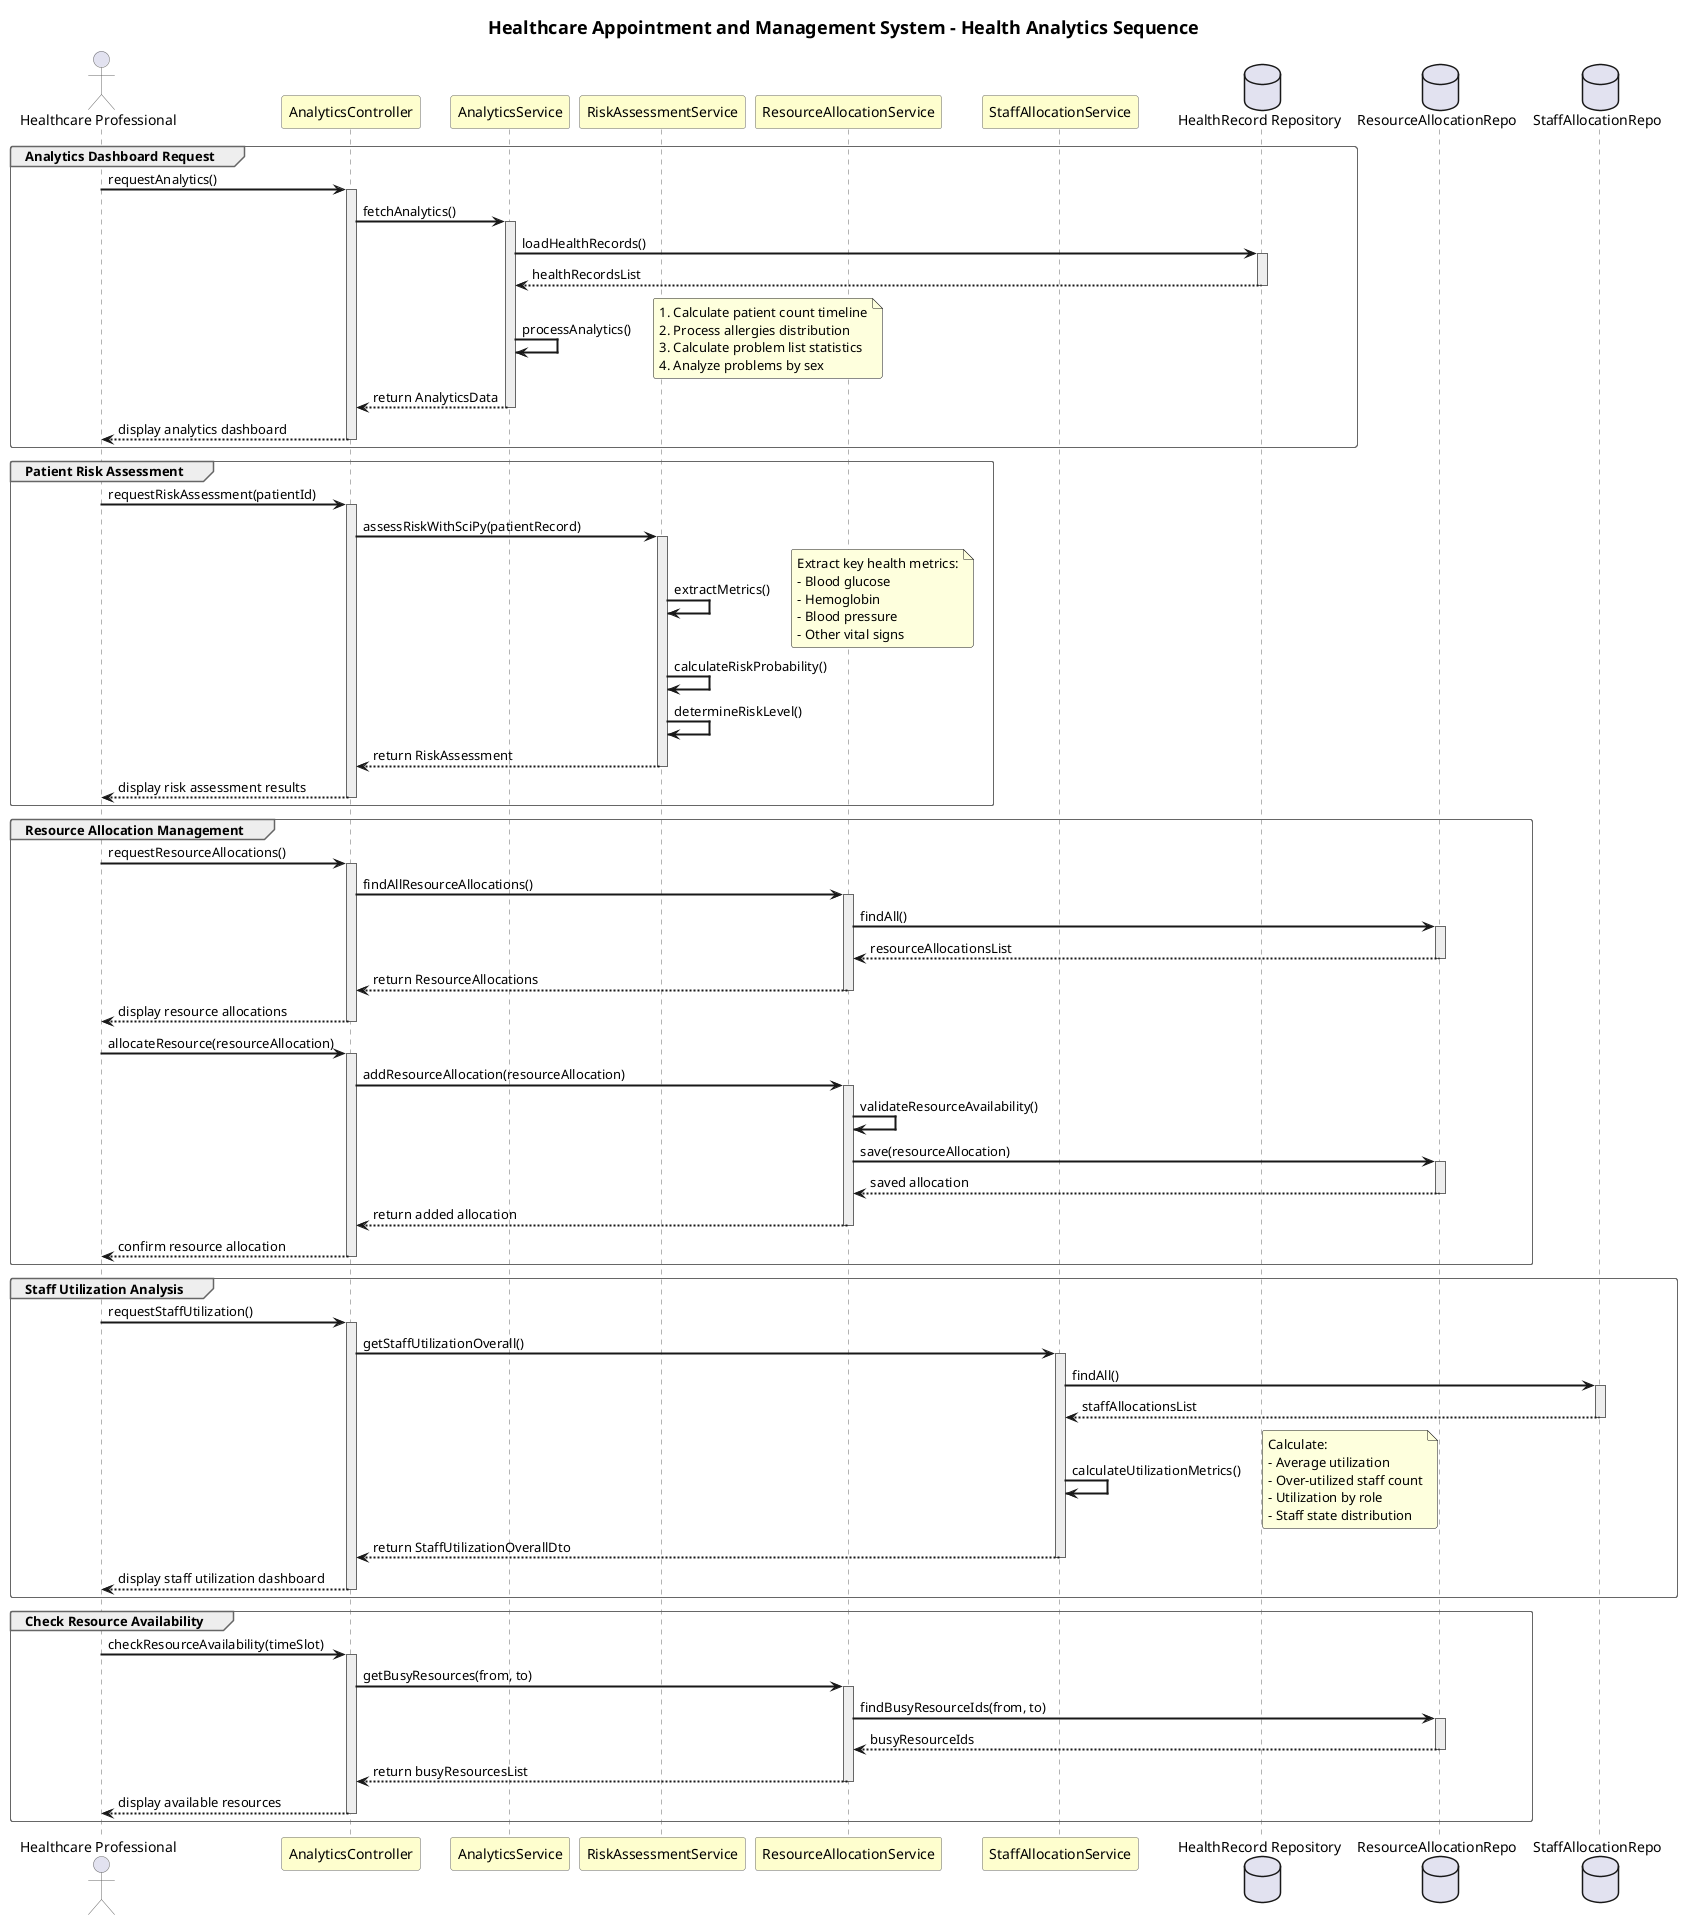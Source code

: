 @startuml Health Analytics Module - Sequence Diagram

' Style and Theming
skinparam sequenceArrowThickness 2
skinparam roundcorner 5
skinparam sequenceParticipant bold
skinparam sequenceActorBorderColor #666666
skinparam sequenceLifeLineBorderColor #666666
skinparam sequenceLifeLineBackgroundColor #EEEEEE
skinparam sequenceParticipantBorderColor #666666
skinparam sequenceParticipantBackgroundColor #FEFECE
skinparam sequenceGroupBackgroundColor #EEEEEE
skinparam sequenceGroupBorderColor #666666
skinparam sequenceGroupBorderThickness 1
skinparam sequenceGroupHeaderFontStyle bold
skinparam titleFontSize 18
skinparam titleFontStyle bold

title "Healthcare Appointment and Management System - Health Analytics Sequence"

' Participants
actor "Healthcare Professional" as User
participant "AnalyticsController" as Controller
participant "AnalyticsService" as AnalyticsService
participant "RiskAssessmentService" as RiskService
participant "ResourceAllocationService" as ResourceService
participant "StaffAllocationService" as StaffService
database "HealthRecord Repository" as HealthRepo
database "ResourceAllocationRepo" as ResourceRepo
database "StaffAllocationRepo" as StaffRepo

' Main Analytics Workflow
group Analytics Dashboard Request
    User -> Controller: requestAnalytics()
    activate Controller
    
    Controller -> AnalyticsService: fetchAnalytics()
    activate AnalyticsService
    
    AnalyticsService -> HealthRepo: loadHealthRecords()
    activate HealthRepo
    HealthRepo --> AnalyticsService: healthRecordsList
    deactivate HealthRepo
    
    AnalyticsService -> AnalyticsService: processAnalytics()
    note right
        1. Calculate patient count timeline
        2. Process allergies distribution
        3. Calculate problem list statistics
        4. Analyze problems by sex
    end note
    
    AnalyticsService --> Controller: return AnalyticsData
    deactivate AnalyticsService
    
    Controller --> User: display analytics dashboard
    deactivate Controller
end

' Risk Assessment Workflow
group Patient Risk Assessment
    User -> Controller: requestRiskAssessment(patientId)
    activate Controller
    
    Controller -> RiskService: assessRiskWithSciPy(patientRecord)
    activate RiskService
    
    RiskService -> RiskService: extractMetrics()
    note right
        Extract key health metrics:
        - Blood glucose
        - Hemoglobin
        - Blood pressure
        - Other vital signs
    end note
    
    RiskService -> RiskService: calculateRiskProbability()
    RiskService -> RiskService: determineRiskLevel()
    
    RiskService --> Controller: return RiskAssessment
    deactivate RiskService
    
    Controller --> User: display risk assessment results
    deactivate Controller
end

' Resource Allocation Workflow
group Resource Allocation Management
    User -> Controller: requestResourceAllocations()
    activate Controller
    
    Controller -> ResourceService: findAllResourceAllocations()
    activate ResourceService
    
    ResourceService -> ResourceRepo: findAll()
    activate ResourceRepo
    ResourceRepo --> ResourceService: resourceAllocationsList
    deactivate ResourceRepo
    
    ResourceService --> Controller: return ResourceAllocations
    deactivate ResourceService
    
    Controller --> User: display resource allocations
    deactivate Controller
    
    ' Adding a specific resource allocation
    User -> Controller: allocateResource(resourceAllocation)
    activate Controller
    
    Controller -> ResourceService: addResourceAllocation(resourceAllocation)
    activate ResourceService
    
    ResourceService -> ResourceService: validateResourceAvailability()
    
    ResourceService -> ResourceRepo: save(resourceAllocation)
    activate ResourceRepo
    ResourceRepo --> ResourceService: saved allocation
    deactivate ResourceRepo
    
    ResourceService --> Controller: return added allocation
    deactivate ResourceService
    
    Controller --> User: confirm resource allocation
    deactivate Controller
end

' Staff Utilization Workflow
group Staff Utilization Analysis
    User -> Controller: requestStaffUtilization()
    activate Controller
    
    Controller -> StaffService: getStaffUtilizationOverall()
    activate StaffService
    
    StaffService -> StaffRepo: findAll()
    activate StaffRepo
    StaffRepo --> StaffService: staffAllocationsList
    deactivate StaffRepo
    
    StaffService -> StaffService: calculateUtilizationMetrics()
    note right
        Calculate:
        - Average utilization
        - Over-utilized staff count
        - Utilization by role
        - Staff state distribution
    end note
    
    StaffService --> Controller: return StaffUtilizationOverallDto
    deactivate StaffService
    
    Controller --> User: display staff utilization dashboard
    deactivate Controller
end

' Resource Availability Check
group Check Resource Availability
    User -> Controller: checkResourceAvailability(timeSlot)
    activate Controller
    
    Controller -> ResourceService: getBusyResources(from, to)
    activate ResourceService
    
    ResourceService -> ResourceRepo: findBusyResourceIds(from, to)
    activate ResourceRepo
    ResourceRepo --> ResourceService: busyResourceIds
    deactivate ResourceRepo
    
    ResourceService --> Controller: return busyResourcesList
    deactivate ResourceService
    
    Controller --> User: display available resources
    deactivate Controller
end

@enduml
